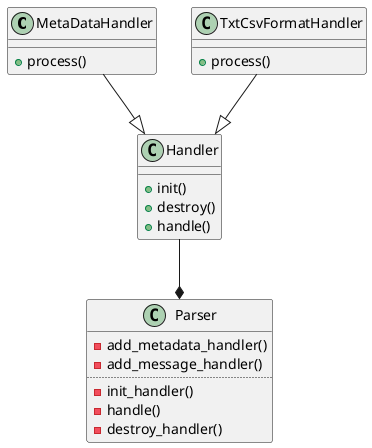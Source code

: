 @startuml

MetaDataHandler --|> Handler
TxtCsvFormatHandler  --|> Handler
Handler --* Parser

class Parser{
  - add_metadata_handler()
  - add_message_handler()
  ..
  - init_handler()
  - handle()
  - destroy_handler()
}

class Handler{
  + init()
  + destroy()
  + handle()
}

class MetaDataHandler{
  + process()
}

class TxtCsvFormatHandler{
  + process()
}

@enduml
